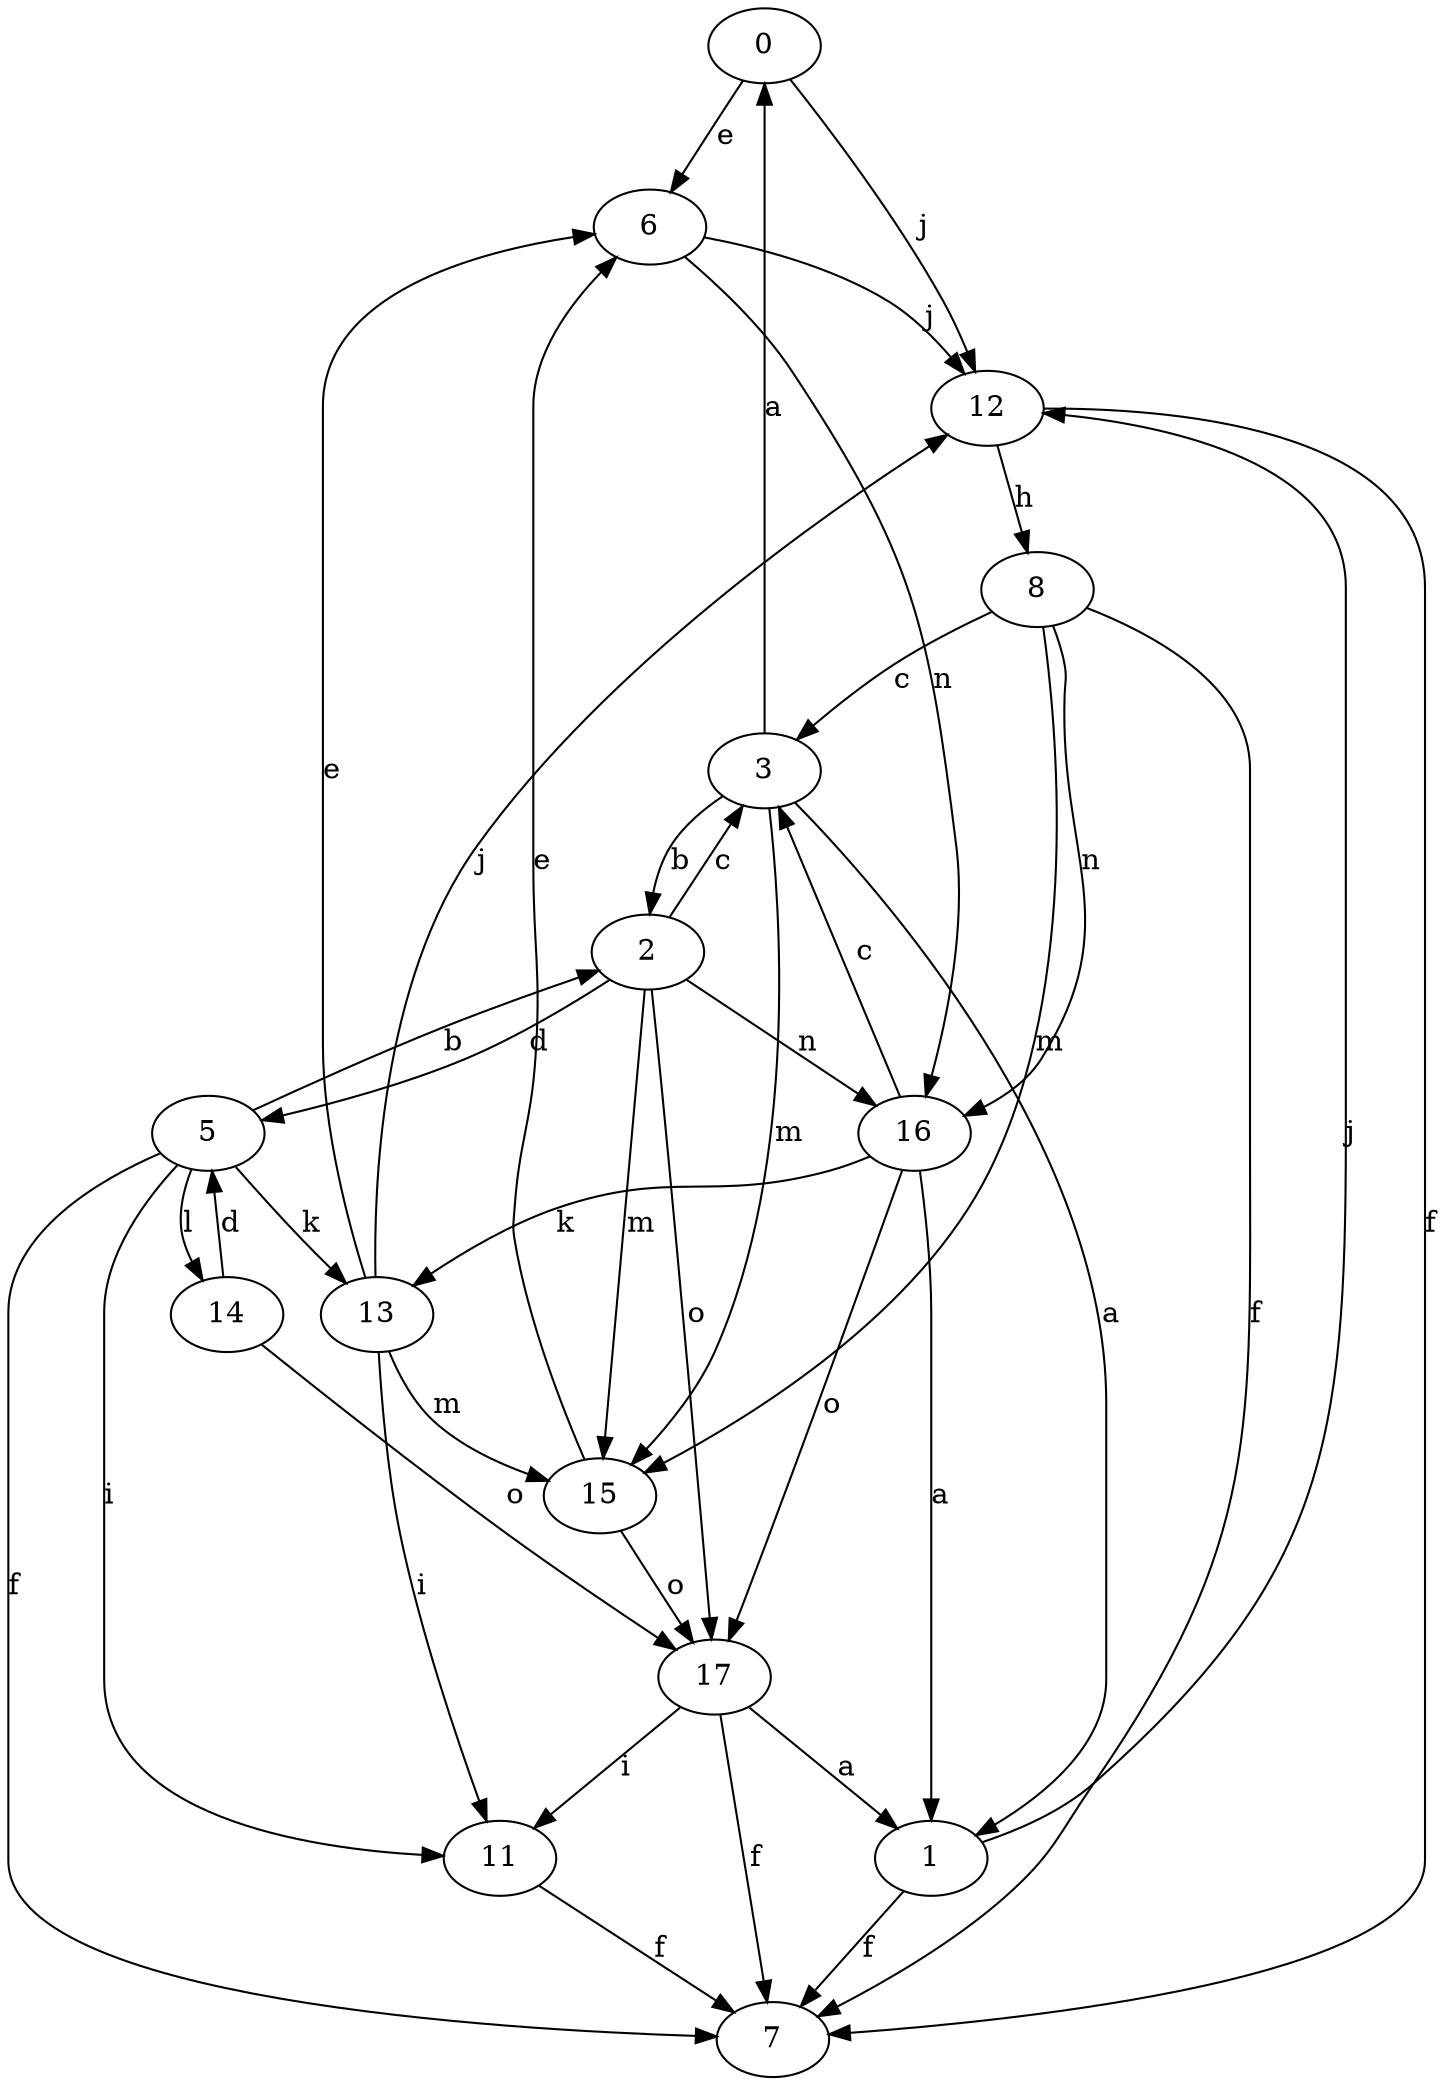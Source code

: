 strict digraph  {
0;
1;
2;
3;
5;
6;
7;
8;
11;
12;
13;
14;
15;
16;
17;
0 -> 6  [label=e];
0 -> 12  [label=j];
1 -> 7  [label=f];
1 -> 12  [label=j];
2 -> 3  [label=c];
2 -> 5  [label=d];
2 -> 15  [label=m];
2 -> 16  [label=n];
2 -> 17  [label=o];
3 -> 0  [label=a];
3 -> 1  [label=a];
3 -> 2  [label=b];
3 -> 15  [label=m];
5 -> 2  [label=b];
5 -> 7  [label=f];
5 -> 11  [label=i];
5 -> 13  [label=k];
5 -> 14  [label=l];
6 -> 12  [label=j];
6 -> 16  [label=n];
8 -> 3  [label=c];
8 -> 7  [label=f];
8 -> 15  [label=m];
8 -> 16  [label=n];
11 -> 7  [label=f];
12 -> 7  [label=f];
12 -> 8  [label=h];
13 -> 6  [label=e];
13 -> 11  [label=i];
13 -> 12  [label=j];
13 -> 15  [label=m];
14 -> 5  [label=d];
14 -> 17  [label=o];
15 -> 6  [label=e];
15 -> 17  [label=o];
16 -> 1  [label=a];
16 -> 3  [label=c];
16 -> 13  [label=k];
16 -> 17  [label=o];
17 -> 1  [label=a];
17 -> 7  [label=f];
17 -> 11  [label=i];
}
